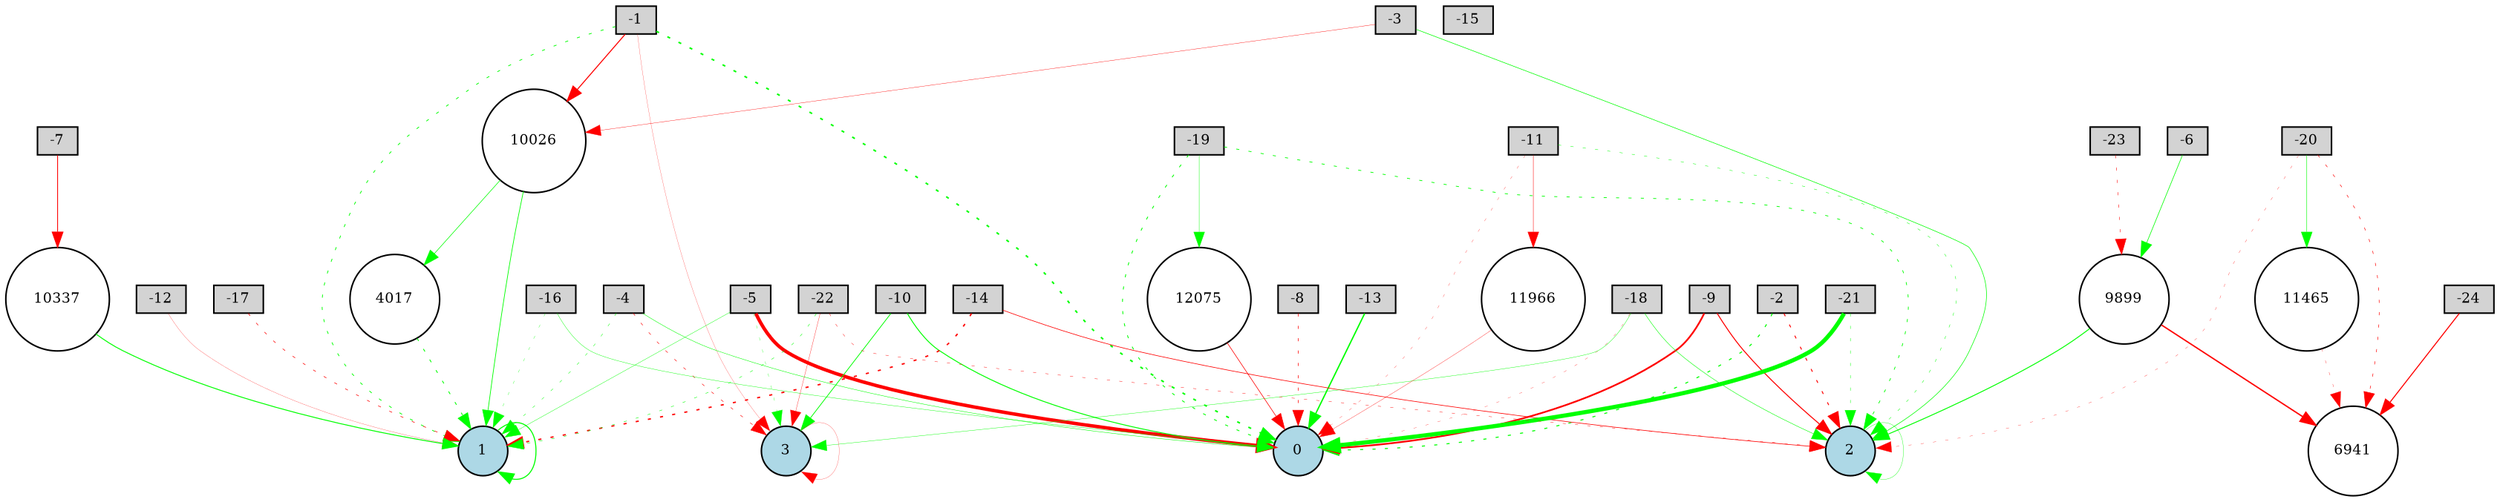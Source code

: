 digraph {
	node [fontsize=9 height=0.2 shape=circle width=0.2]
	-1 [fillcolor=lightgray shape=box style=filled]
	-2 [fillcolor=lightgray shape=box style=filled]
	-3 [fillcolor=lightgray shape=box style=filled]
	-4 [fillcolor=lightgray shape=box style=filled]
	-5 [fillcolor=lightgray shape=box style=filled]
	-6 [fillcolor=lightgray shape=box style=filled]
	-7 [fillcolor=lightgray shape=box style=filled]
	-8 [fillcolor=lightgray shape=box style=filled]
	-9 [fillcolor=lightgray shape=box style=filled]
	-10 [fillcolor=lightgray shape=box style=filled]
	-11 [fillcolor=lightgray shape=box style=filled]
	-12 [fillcolor=lightgray shape=box style=filled]
	-13 [fillcolor=lightgray shape=box style=filled]
	-14 [fillcolor=lightgray shape=box style=filled]
	-15 [fillcolor=lightgray shape=box style=filled]
	-16 [fillcolor=lightgray shape=box style=filled]
	-17 [fillcolor=lightgray shape=box style=filled]
	-18 [fillcolor=lightgray shape=box style=filled]
	-19 [fillcolor=lightgray shape=box style=filled]
	-20 [fillcolor=lightgray shape=box style=filled]
	-21 [fillcolor=lightgray shape=box style=filled]
	-22 [fillcolor=lightgray shape=box style=filled]
	-23 [fillcolor=lightgray shape=box style=filled]
	-24 [fillcolor=lightgray shape=box style=filled]
	0 [fillcolor=lightblue style=filled]
	1 [fillcolor=lightblue style=filled]
	2 [fillcolor=lightblue style=filled]
	3 [fillcolor=lightblue style=filled]
	10337 [fillcolor=white style=filled]
	11465 [fillcolor=white style=filled]
	10026 [fillcolor=white style=filled]
	9899 [fillcolor=white style=filled]
	12075 [fillcolor=white style=filled]
	4017 [fillcolor=white style=filled]
	6941 [fillcolor=white style=filled]
	11966 [fillcolor=white style=filled]
	-20 -> 2 [color=red penwidth=0.1571241838538055 style=dotted]
	-2 -> 0 [color=green penwidth=0.6404960273587917 style=dotted]
	10026 -> 4017 [color=green penwidth=0.3706251092140076 style=solid]
	-11 -> 2 [color=green penwidth=0.2459625601261287 style=dotted]
	-9 -> 2 [color=red penwidth=0.6321866564032278 style=solid]
	9899 -> 6941 [color=red penwidth=0.874575998894539 style=solid]
	-11 -> 11966 [color=red penwidth=0.2539637026640238 style=solid]
	-6 -> 9899 [color=green penwidth=0.38425397028895014 style=solid]
	-17 -> 1 [color=red penwidth=0.3675903201242273 style=dotted]
	10337 -> 1 [color=green penwidth=0.5877671758916861 style=solid]
	-1 -> 0 [color=green penwidth=0.9900133060312336 style=dotted]
	-10 -> 3 [color=green penwidth=0.47679200226830865 style=solid]
	-1 -> 1 [color=green penwidth=0.46860478866280086 style=dotted]
	-5 -> 1 [color=green penwidth=0.2140812969267471 style=solid]
	-19 -> 2 [color=green penwidth=0.45171452431476133 style=dotted]
	3 -> 3 [color=red penwidth=0.12451484704228602 style=solid]
	-11 -> 0 [color=red penwidth=0.14590469308333576 style=dotted]
	-14 -> 2 [color=red penwidth=0.39191348169968787 style=solid]
	9899 -> 2 [color=green penwidth=0.5828249789353264 style=solid]
	-12 -> 1 [color=red penwidth=0.1251859156677396 style=solid]
	-4 -> 3 [color=red penwidth=0.3177229796554113 style=dotted]
	-21 -> 0 [color=green penwidth=2.698690986535174 style=solid]
	-16 -> 0 [color=green penwidth=0.2140103139670495 style=solid]
	-3 -> 2 [color=green penwidth=0.36586954044547415 style=solid]
	-22 -> 1 [color=green penwidth=0.27117822097203026 style=dotted]
	2 -> 2 [color=green penwidth=0.19595896838929128 style=solid]
	-20 -> 6941 [color=red penwidth=0.3374061663322941 style=dotted]
	-18 -> 2 [color=green penwidth=0.2904241976369557 style=solid]
	-20 -> 11465 [color=green penwidth=0.30007362720003117 style=solid]
	1 -> 1 [color=green penwidth=0.6592147413431192 style=solid]
	-5 -> 0 [color=red penwidth=2.232442052567533 style=solid]
	11966 -> 0 [color=red penwidth=0.17659106452511575 style=solid]
	-2 -> 2 [color=red penwidth=0.5968326636159665 style=dotted]
	-16 -> 1 [color=green penwidth=0.16889630127625965 style=dotted]
	11465 -> 6941 [color=red penwidth=0.16944272447049255 style=dotted]
	-1 -> 10026 [color=red penwidth=0.6491731760251666 style=solid]
	-9 -> 0 [color=red penwidth=1.1105397757254274 style=solid]
	-7 -> 10337 [color=red penwidth=0.5214664564765169 style=solid]
	-4 -> 0 [color=green penwidth=0.2661130469634322 style=solid]
	-18 -> 3 [color=green penwidth=0.21584093282183348 style=solid]
	-5 -> 3 [color=green penwidth=0.16902684050336597 style=dotted]
	-19 -> 0 [color=green penwidth=0.5192270018251073 style=dotted]
	-22 -> 2 [color=red penwidth=0.22465593270132067 style=dotted]
	-1 -> 3 [color=red penwidth=0.12048021337092432 style=solid]
	-21 -> 2 [color=green penwidth=0.25252465970534543 style=dotted]
	-3 -> 10026 [color=red penwidth=0.20404913484333875 style=solid]
	4017 -> 1 [color=green penwidth=0.5248898791661957 style=dotted]
	-10 -> 0 [color=green penwidth=0.588521997070518 style=solid]
	12075 -> 0 [color=red penwidth=0.38093422384271436 style=solid]
	-23 -> 9899 [color=red penwidth=0.2822227234879095 style=dotted]
	-4 -> 1 [color=green penwidth=0.24436086182965355 style=dotted]
	-18 -> 0 [color=red penwidth=0.14447047707383656 style=dotted]
	10026 -> 1 [color=green penwidth=0.43854819687547675 style=solid]
	-13 -> 0 [color=green penwidth=0.8710093340789001 style=solid]
	-24 -> 6941 [color=red penwidth=0.6702543143612091 style=solid]
	-8 -> 0 [color=red penwidth=0.3691463617493833 style=dotted]
	-22 -> 3 [color=red penwidth=0.18039155620203712 style=solid]
	-14 -> 1 [color=red penwidth=0.8837411638093645 style=dotted]
	-19 -> 12075 [color=green penwidth=0.23250052547484365 style=solid]
}
